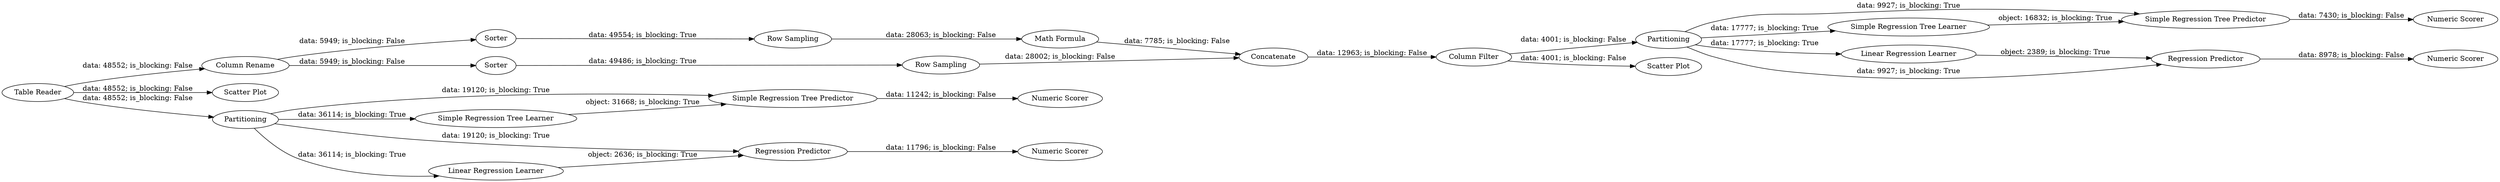 digraph {
	"-2166755404541579202_45" [label="Numeric Scorer"]
	"-2166755404541579202_57" [label="Table Reader"]
	"6832598173481677588_35" [label="Math Formula"]
	"-2166755404541579202_44" [label="Numeric Scorer"]
	"-2166755404541579202_52" [label="Simple Regression Tree Predictor"]
	"-2166755404541579202_42" [label="Simple Regression Tree Learner"]
	"6832598173481677588_28" [label="Column Rename"]
	"6832598173481677588_33" [label="Row Sampling"]
	"-2166755404541579202_50" [label="Regression Predictor"]
	"-2166755404541579202_51" [label="Linear Regression Learner"]
	"-2166755404541579202_48" [label="Numeric Scorer"]
	"-2166755404541579202_46" [label=Partitioning]
	"-2166755404541579202_56" [label="Scatter Plot"]
	"-2166755404541579202_41" [label="Regression Predictor"]
	"6832598173481677588_27" [label=Concatenate]
	"6832598173481677588_53" [label="Column Filter"]
	"6832598173481677588_30" [label=Sorter]
	"-2166755404541579202_43" [label="Simple Regression Tree Predictor"]
	"6832598173481677588_32" [label="Row Sampling"]
	"6832598173481677588_31" [label=Sorter]
	"-2166755404541579202_38" [label="Scatter Plot"]
	"-2166755404541579202_39" [label=Partitioning]
	"-2166755404541579202_49" [label="Numeric Scorer"]
	"-2166755404541579202_47" [label="Simple Regression Tree Learner"]
	"-2166755404541579202_40" [label="Linear Regression Learner"]
	"-2166755404541579202_50" -> "-2166755404541579202_48" [label="data: 8978; is_blocking: False"]
	"6832598173481677588_33" -> "6832598173481677588_27" [label="data: 28002; is_blocking: False"]
	"6832598173481677588_28" -> "6832598173481677588_31" [label="data: 5949; is_blocking: False"]
	"-2166755404541579202_57" -> "-2166755404541579202_38" [label="data: 48552; is_blocking: False"]
	"6832598173481677588_35" -> "6832598173481677588_27" [label="data: 7785; is_blocking: False"]
	"6832598173481677588_28" -> "6832598173481677588_30" [label="data: 5949; is_blocking: False"]
	"-2166755404541579202_39" -> "-2166755404541579202_42" [label="data: 36114; is_blocking: True"]
	"6832598173481677588_53" -> "-2166755404541579202_56" [label="data: 4001; is_blocking: False"]
	"6832598173481677588_53" -> "-2166755404541579202_46" [label="data: 4001; is_blocking: False"]
	"-2166755404541579202_51" -> "-2166755404541579202_50" [label="object: 2389; is_blocking: True"]
	"-2166755404541579202_41" -> "-2166755404541579202_45" [label="data: 11796; is_blocking: False"]
	"6832598173481677588_27" -> "6832598173481677588_53" [label="data: 12963; is_blocking: False"]
	"-2166755404541579202_39" -> "-2166755404541579202_41" [label="data: 19120; is_blocking: True"]
	"-2166755404541579202_52" -> "-2166755404541579202_49" [label="data: 7430; is_blocking: False"]
	"-2166755404541579202_39" -> "-2166755404541579202_43" [label="data: 19120; is_blocking: True"]
	"-2166755404541579202_46" -> "-2166755404541579202_47" [label="data: 17777; is_blocking: True"]
	"-2166755404541579202_42" -> "-2166755404541579202_43" [label="object: 31668; is_blocking: True"]
	"-2166755404541579202_46" -> "-2166755404541579202_51" [label="data: 17777; is_blocking: True"]
	"6832598173481677588_30" -> "6832598173481677588_32" [label="data: 49554; is_blocking: True"]
	"-2166755404541579202_39" -> "-2166755404541579202_40" [label="data: 36114; is_blocking: True"]
	"6832598173481677588_31" -> "6832598173481677588_33" [label="data: 49486; is_blocking: True"]
	"-2166755404541579202_40" -> "-2166755404541579202_41" [label="object: 2636; is_blocking: True"]
	"-2166755404541579202_57" -> "-2166755404541579202_39" [label="data: 48552; is_blocking: False"]
	"-2166755404541579202_47" -> "-2166755404541579202_52" [label="object: 16832; is_blocking: True"]
	"-2166755404541579202_57" -> "6832598173481677588_28" [label="data: 48552; is_blocking: False"]
	"-2166755404541579202_43" -> "-2166755404541579202_44" [label="data: 11242; is_blocking: False"]
	"-2166755404541579202_46" -> "-2166755404541579202_52" [label="data: 9927; is_blocking: True"]
	"-2166755404541579202_46" -> "-2166755404541579202_50" [label="data: 9927; is_blocking: True"]
	"6832598173481677588_32" -> "6832598173481677588_35" [label="data: 28063; is_blocking: False"]
	rankdir=LR
}
